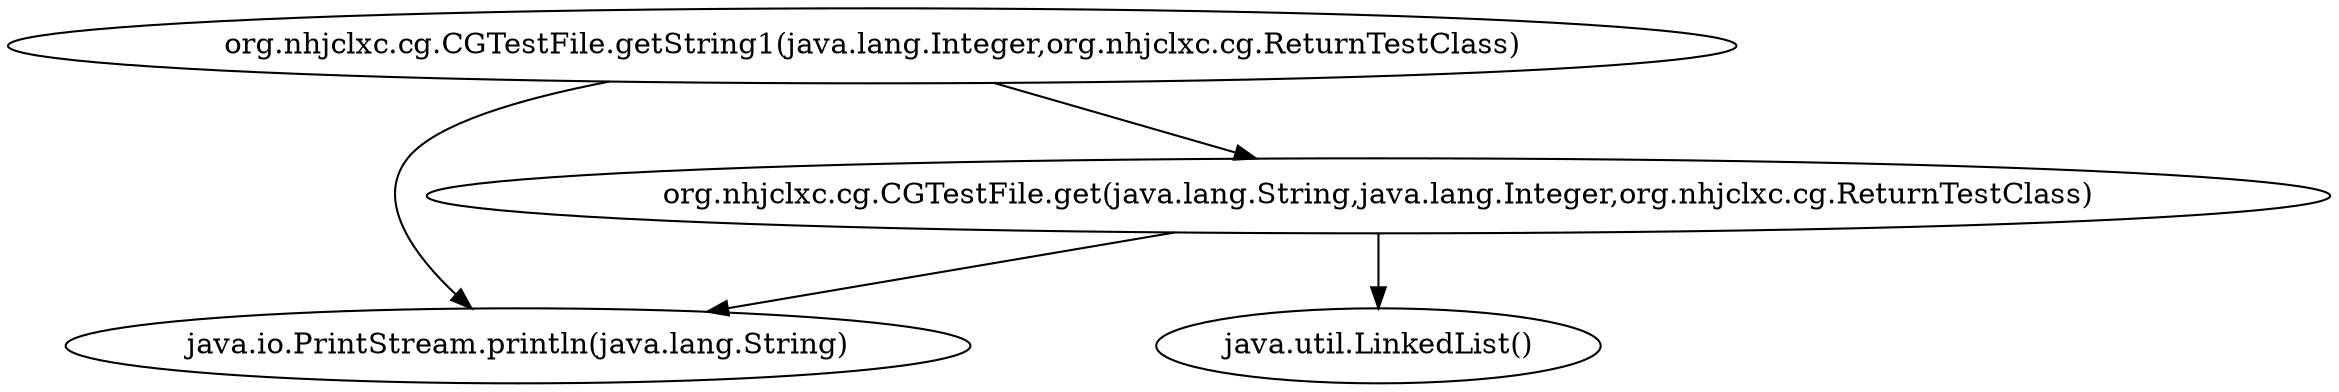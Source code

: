 digraph "org.nhjclxc.cg.CGTestFile.getString1(java.lang.Integer,org.nhjclxc.cg.ReturnTestClass)" {
"org.nhjclxc.cg.CGTestFile.getString1(java.lang.Integer,org.nhjclxc.cg.ReturnTestClass)" -> "java.io.PrintStream.println(java.lang.String)";

"org.nhjclxc.cg.CGTestFile.get(java.lang.String,java.lang.Integer,org.nhjclxc.cg.ReturnTestClass)" -> "java.io.PrintStream.println(java.lang.String)";

"org.nhjclxc.cg.CGTestFile.get(java.lang.String,java.lang.Integer,org.nhjclxc.cg.ReturnTestClass)" -> "java.util.LinkedList()";

"org.nhjclxc.cg.CGTestFile.getString1(java.lang.Integer,org.nhjclxc.cg.ReturnTestClass)" -> "org.nhjclxc.cg.CGTestFile.get(java.lang.String,java.lang.Integer,org.nhjclxc.cg.ReturnTestClass)";

}